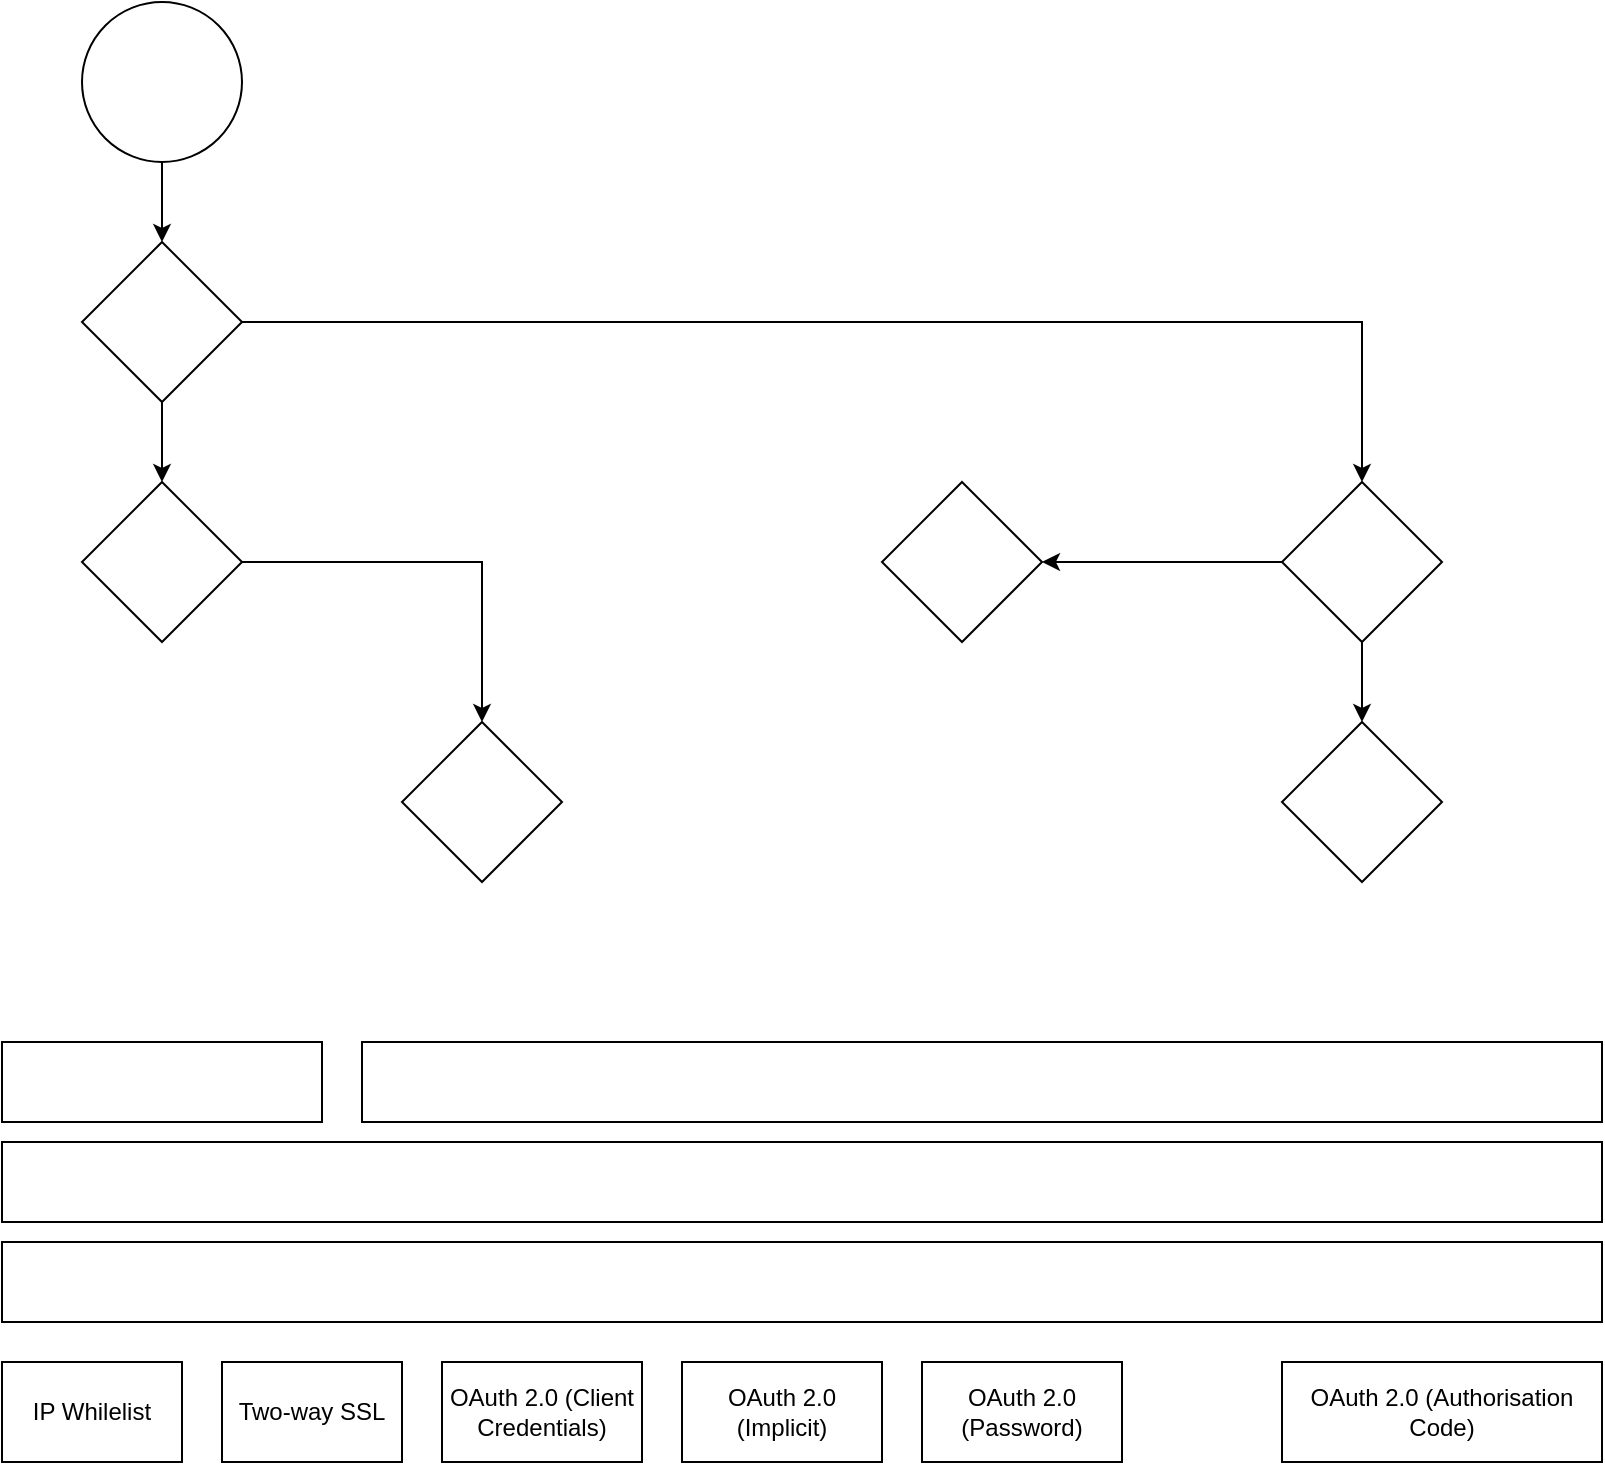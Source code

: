 <mxfile version="16.2.2" type="github">
  <diagram id="lh8g20T3pPVSp0PFc99V" name="Page-1">
    <mxGraphModel dx="613" dy="335" grid="1" gridSize="10" guides="1" tooltips="1" connect="1" arrows="1" fold="1" page="1" pageScale="1" pageWidth="827" pageHeight="1169" math="0" shadow="0">
      <root>
        <mxCell id="0" />
        <mxCell id="1" parent="0" />
        <mxCell id="Meal1JP8hrc1P90qUYBF-5" style="edgeStyle=orthogonalEdgeStyle;rounded=0;orthogonalLoop=1;jettySize=auto;html=1;exitX=0.5;exitY=1;exitDx=0;exitDy=0;entryX=0.5;entryY=0;entryDx=0;entryDy=0;" edge="1" parent="1" source="Meal1JP8hrc1P90qUYBF-1" target="Meal1JP8hrc1P90qUYBF-2">
          <mxGeometry relative="1" as="geometry" />
        </mxCell>
        <mxCell id="Meal1JP8hrc1P90qUYBF-1" value="" style="ellipse;whiteSpace=wrap;html=1;aspect=fixed;" vertex="1" parent="1">
          <mxGeometry x="40" y="40" width="80" height="80" as="geometry" />
        </mxCell>
        <mxCell id="Meal1JP8hrc1P90qUYBF-6" style="edgeStyle=orthogonalEdgeStyle;rounded=0;orthogonalLoop=1;jettySize=auto;html=1;" edge="1" parent="1" source="Meal1JP8hrc1P90qUYBF-2" target="Meal1JP8hrc1P90qUYBF-3">
          <mxGeometry relative="1" as="geometry" />
        </mxCell>
        <mxCell id="Meal1JP8hrc1P90qUYBF-10" style="edgeStyle=orthogonalEdgeStyle;rounded=0;orthogonalLoop=1;jettySize=auto;html=1;exitX=1;exitY=0.5;exitDx=0;exitDy=0;entryX=0.5;entryY=0;entryDx=0;entryDy=0;" edge="1" parent="1" source="Meal1JP8hrc1P90qUYBF-2" target="Meal1JP8hrc1P90qUYBF-9">
          <mxGeometry relative="1" as="geometry" />
        </mxCell>
        <mxCell id="Meal1JP8hrc1P90qUYBF-2" value="" style="rhombus;whiteSpace=wrap;html=1;" vertex="1" parent="1">
          <mxGeometry x="40" y="160" width="80" height="80" as="geometry" />
        </mxCell>
        <mxCell id="Meal1JP8hrc1P90qUYBF-7" style="edgeStyle=orthogonalEdgeStyle;rounded=0;orthogonalLoop=1;jettySize=auto;html=1;entryX=0.5;entryY=0;entryDx=0;entryDy=0;" edge="1" parent="1" source="Meal1JP8hrc1P90qUYBF-3" target="Meal1JP8hrc1P90qUYBF-4">
          <mxGeometry relative="1" as="geometry" />
        </mxCell>
        <mxCell id="Meal1JP8hrc1P90qUYBF-3" value="" style="rhombus;whiteSpace=wrap;html=1;" vertex="1" parent="1">
          <mxGeometry x="40" y="280" width="80" height="80" as="geometry" />
        </mxCell>
        <mxCell id="Meal1JP8hrc1P90qUYBF-4" value="" style="rhombus;whiteSpace=wrap;html=1;" vertex="1" parent="1">
          <mxGeometry x="200" y="400" width="80" height="80" as="geometry" />
        </mxCell>
        <mxCell id="Meal1JP8hrc1P90qUYBF-8" value="" style="rhombus;whiteSpace=wrap;html=1;" vertex="1" parent="1">
          <mxGeometry x="440" y="280" width="80" height="80" as="geometry" />
        </mxCell>
        <mxCell id="Meal1JP8hrc1P90qUYBF-11" style="edgeStyle=orthogonalEdgeStyle;rounded=0;orthogonalLoop=1;jettySize=auto;html=1;" edge="1" parent="1" source="Meal1JP8hrc1P90qUYBF-9" target="Meal1JP8hrc1P90qUYBF-8">
          <mxGeometry relative="1" as="geometry" />
        </mxCell>
        <mxCell id="Meal1JP8hrc1P90qUYBF-15" style="edgeStyle=orthogonalEdgeStyle;rounded=0;orthogonalLoop=1;jettySize=auto;html=1;" edge="1" parent="1" source="Meal1JP8hrc1P90qUYBF-9" target="Meal1JP8hrc1P90qUYBF-14">
          <mxGeometry relative="1" as="geometry" />
        </mxCell>
        <mxCell id="Meal1JP8hrc1P90qUYBF-9" value="" style="rhombus;whiteSpace=wrap;html=1;" vertex="1" parent="1">
          <mxGeometry x="640" y="280" width="80" height="80" as="geometry" />
        </mxCell>
        <mxCell id="Meal1JP8hrc1P90qUYBF-12" value="" style="rounded=0;whiteSpace=wrap;html=1;" vertex="1" parent="1">
          <mxGeometry y="560" width="160" height="40" as="geometry" />
        </mxCell>
        <mxCell id="Meal1JP8hrc1P90qUYBF-13" value="" style="rounded=0;whiteSpace=wrap;html=1;" vertex="1" parent="1">
          <mxGeometry x="180" y="560" width="620" height="40" as="geometry" />
        </mxCell>
        <mxCell id="Meal1JP8hrc1P90qUYBF-14" value="" style="rhombus;whiteSpace=wrap;html=1;" vertex="1" parent="1">
          <mxGeometry x="640" y="400" width="80" height="80" as="geometry" />
        </mxCell>
        <mxCell id="Meal1JP8hrc1P90qUYBF-16" value="" style="rounded=0;whiteSpace=wrap;html=1;" vertex="1" parent="1">
          <mxGeometry y="610" width="800" height="40" as="geometry" />
        </mxCell>
        <mxCell id="Meal1JP8hrc1P90qUYBF-17" value="" style="rounded=0;whiteSpace=wrap;html=1;" vertex="1" parent="1">
          <mxGeometry y="660" width="800" height="40" as="geometry" />
        </mxCell>
        <mxCell id="Meal1JP8hrc1P90qUYBF-18" value="IP Whilelist" style="rounded=0;whiteSpace=wrap;html=1;" vertex="1" parent="1">
          <mxGeometry y="720" width="90" height="50" as="geometry" />
        </mxCell>
        <mxCell id="Meal1JP8hrc1P90qUYBF-19" value="Two-way SSL" style="rounded=0;whiteSpace=wrap;html=1;" vertex="1" parent="1">
          <mxGeometry x="110" y="720" width="90" height="50" as="geometry" />
        </mxCell>
        <mxCell id="Meal1JP8hrc1P90qUYBF-20" value="OAuth 2.0 (Client Credentials)" style="rounded=0;whiteSpace=wrap;html=1;" vertex="1" parent="1">
          <mxGeometry x="220" y="720" width="100" height="50" as="geometry" />
        </mxCell>
        <mxCell id="Meal1JP8hrc1P90qUYBF-21" value="OAuth 2.0 (Implicit)" style="rounded=0;whiteSpace=wrap;html=1;" vertex="1" parent="1">
          <mxGeometry x="340" y="720" width="100" height="50" as="geometry" />
        </mxCell>
        <mxCell id="Meal1JP8hrc1P90qUYBF-22" value="OAuth 2.0 (Password)" style="rounded=0;whiteSpace=wrap;html=1;" vertex="1" parent="1">
          <mxGeometry x="460" y="720" width="100" height="50" as="geometry" />
        </mxCell>
        <mxCell id="Meal1JP8hrc1P90qUYBF-23" value="OAuth 2.0 (Authorisation Code)" style="rounded=0;whiteSpace=wrap;html=1;" vertex="1" parent="1">
          <mxGeometry x="640" y="720" width="160" height="50" as="geometry" />
        </mxCell>
      </root>
    </mxGraphModel>
  </diagram>
</mxfile>
